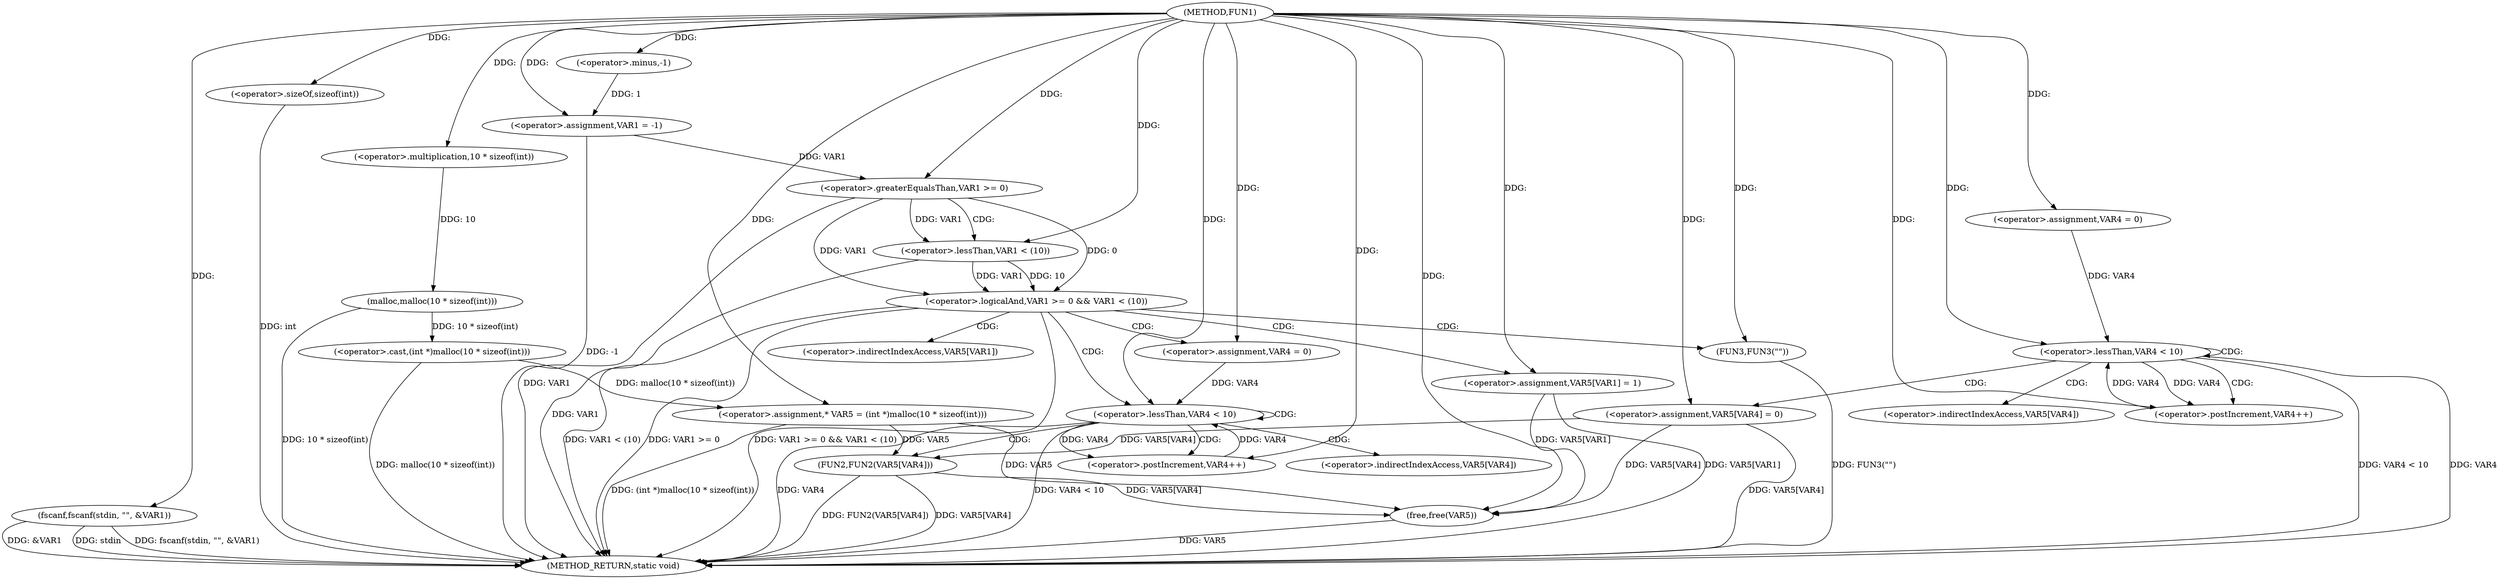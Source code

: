 digraph FUN1 {  
"1000100" [label = "(METHOD,FUN1)" ]
"1000177" [label = "(METHOD_RETURN,static void)" ]
"1000103" [label = "(<operator>.assignment,VAR1 = -1)" ]
"1000105" [label = "(<operator>.minus,-1)" ]
"1000109" [label = "(fscanf,fscanf(stdin, \"\", &VAR1))" ]
"1000119" [label = "(<operator>.assignment,* VAR5 = (int *)malloc(10 * sizeof(int)))" ]
"1000121" [label = "(<operator>.cast,(int *)malloc(10 * sizeof(int)))" ]
"1000123" [label = "(malloc,malloc(10 * sizeof(int)))" ]
"1000124" [label = "(<operator>.multiplication,10 * sizeof(int))" ]
"1000126" [label = "(<operator>.sizeOf,sizeof(int))" ]
"1000129" [label = "(<operator>.assignment,VAR4 = 0)" ]
"1000132" [label = "(<operator>.lessThan,VAR4 < 10)" ]
"1000135" [label = "(<operator>.postIncrement,VAR4++)" ]
"1000138" [label = "(<operator>.assignment,VAR5[VAR4] = 0)" ]
"1000144" [label = "(<operator>.logicalAnd,VAR1 >= 0 && VAR1 < (10))" ]
"1000145" [label = "(<operator>.greaterEqualsThan,VAR1 >= 0)" ]
"1000148" [label = "(<operator>.lessThan,VAR1 < (10))" ]
"1000152" [label = "(<operator>.assignment,VAR5[VAR1] = 1)" ]
"1000158" [label = "(<operator>.assignment,VAR4 = 0)" ]
"1000161" [label = "(<operator>.lessThan,VAR4 < 10)" ]
"1000164" [label = "(<operator>.postIncrement,VAR4++)" ]
"1000167" [label = "(FUN2,FUN2(VAR5[VAR4]))" ]
"1000173" [label = "(FUN3,FUN3(\"\"))" ]
"1000175" [label = "(free,free(VAR5))" ]
"1000139" [label = "(<operator>.indirectIndexAccess,VAR5[VAR4])" ]
"1000153" [label = "(<operator>.indirectIndexAccess,VAR5[VAR1])" ]
"1000168" [label = "(<operator>.indirectIndexAccess,VAR5[VAR4])" ]
  "1000103" -> "1000177"  [ label = "DDG: -1"] 
  "1000119" -> "1000177"  [ label = "DDG: (int *)malloc(10 * sizeof(int))"] 
  "1000144" -> "1000177"  [ label = "DDG: VAR1 >= 0"] 
  "1000161" -> "1000177"  [ label = "DDG: VAR4 < 10"] 
  "1000123" -> "1000177"  [ label = "DDG: 10 * sizeof(int)"] 
  "1000167" -> "1000177"  [ label = "DDG: VAR5[VAR4]"] 
  "1000121" -> "1000177"  [ label = "DDG: malloc(10 * sizeof(int))"] 
  "1000132" -> "1000177"  [ label = "DDG: VAR4 < 10"] 
  "1000138" -> "1000177"  [ label = "DDG: VAR5[VAR4]"] 
  "1000144" -> "1000177"  [ label = "DDG: VAR1 >= 0 && VAR1 < (10)"] 
  "1000167" -> "1000177"  [ label = "DDG: FUN2(VAR5[VAR4])"] 
  "1000148" -> "1000177"  [ label = "DDG: VAR1"] 
  "1000144" -> "1000177"  [ label = "DDG: VAR1 < (10)"] 
  "1000175" -> "1000177"  [ label = "DDG: VAR5"] 
  "1000126" -> "1000177"  [ label = "DDG: int"] 
  "1000152" -> "1000177"  [ label = "DDG: VAR5[VAR1]"] 
  "1000132" -> "1000177"  [ label = "DDG: VAR4"] 
  "1000109" -> "1000177"  [ label = "DDG: &VAR1"] 
  "1000109" -> "1000177"  [ label = "DDG: stdin"] 
  "1000173" -> "1000177"  [ label = "DDG: FUN3(\"\")"] 
  "1000161" -> "1000177"  [ label = "DDG: VAR4"] 
  "1000145" -> "1000177"  [ label = "DDG: VAR1"] 
  "1000109" -> "1000177"  [ label = "DDG: fscanf(stdin, \"\", &VAR1)"] 
  "1000105" -> "1000103"  [ label = "DDG: 1"] 
  "1000100" -> "1000103"  [ label = "DDG: "] 
  "1000100" -> "1000105"  [ label = "DDG: "] 
  "1000100" -> "1000109"  [ label = "DDG: "] 
  "1000121" -> "1000119"  [ label = "DDG: malloc(10 * sizeof(int))"] 
  "1000100" -> "1000119"  [ label = "DDG: "] 
  "1000123" -> "1000121"  [ label = "DDG: 10 * sizeof(int)"] 
  "1000124" -> "1000123"  [ label = "DDG: 10"] 
  "1000100" -> "1000124"  [ label = "DDG: "] 
  "1000100" -> "1000126"  [ label = "DDG: "] 
  "1000100" -> "1000129"  [ label = "DDG: "] 
  "1000129" -> "1000132"  [ label = "DDG: VAR4"] 
  "1000135" -> "1000132"  [ label = "DDG: VAR4"] 
  "1000100" -> "1000132"  [ label = "DDG: "] 
  "1000132" -> "1000135"  [ label = "DDG: VAR4"] 
  "1000100" -> "1000135"  [ label = "DDG: "] 
  "1000100" -> "1000138"  [ label = "DDG: "] 
  "1000145" -> "1000144"  [ label = "DDG: VAR1"] 
  "1000145" -> "1000144"  [ label = "DDG: 0"] 
  "1000103" -> "1000145"  [ label = "DDG: VAR1"] 
  "1000100" -> "1000145"  [ label = "DDG: "] 
  "1000148" -> "1000144"  [ label = "DDG: VAR1"] 
  "1000148" -> "1000144"  [ label = "DDG: 10"] 
  "1000145" -> "1000148"  [ label = "DDG: VAR1"] 
  "1000100" -> "1000148"  [ label = "DDG: "] 
  "1000100" -> "1000152"  [ label = "DDG: "] 
  "1000100" -> "1000158"  [ label = "DDG: "] 
  "1000158" -> "1000161"  [ label = "DDG: VAR4"] 
  "1000164" -> "1000161"  [ label = "DDG: VAR4"] 
  "1000100" -> "1000161"  [ label = "DDG: "] 
  "1000161" -> "1000164"  [ label = "DDG: VAR4"] 
  "1000100" -> "1000164"  [ label = "DDG: "] 
  "1000138" -> "1000167"  [ label = "DDG: VAR5[VAR4]"] 
  "1000119" -> "1000167"  [ label = "DDG: VAR5"] 
  "1000100" -> "1000173"  [ label = "DDG: "] 
  "1000167" -> "1000175"  [ label = "DDG: VAR5[VAR4]"] 
  "1000138" -> "1000175"  [ label = "DDG: VAR5[VAR4]"] 
  "1000152" -> "1000175"  [ label = "DDG: VAR5[VAR1]"] 
  "1000119" -> "1000175"  [ label = "DDG: VAR5"] 
  "1000100" -> "1000175"  [ label = "DDG: "] 
  "1000132" -> "1000132"  [ label = "CDG: "] 
  "1000132" -> "1000139"  [ label = "CDG: "] 
  "1000132" -> "1000135"  [ label = "CDG: "] 
  "1000132" -> "1000138"  [ label = "CDG: "] 
  "1000144" -> "1000153"  [ label = "CDG: "] 
  "1000144" -> "1000173"  [ label = "CDG: "] 
  "1000144" -> "1000158"  [ label = "CDG: "] 
  "1000144" -> "1000161"  [ label = "CDG: "] 
  "1000144" -> "1000152"  [ label = "CDG: "] 
  "1000145" -> "1000148"  [ label = "CDG: "] 
  "1000161" -> "1000168"  [ label = "CDG: "] 
  "1000161" -> "1000164"  [ label = "CDG: "] 
  "1000161" -> "1000167"  [ label = "CDG: "] 
  "1000161" -> "1000161"  [ label = "CDG: "] 
}
